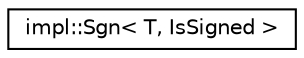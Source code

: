 digraph "Graphical Class Hierarchy"
{
  edge [fontname="Helvetica",fontsize="10",labelfontname="Helvetica",labelfontsize="10"];
  node [fontname="Helvetica",fontsize="10",shape=record];
  rankdir="LR";
  Node0 [label="impl::Sgn\< T, IsSigned \>",height=0.2,width=0.4,color="black", fillcolor="white", style="filled",URL="$structimpl_1_1Sgn.html"];
}
